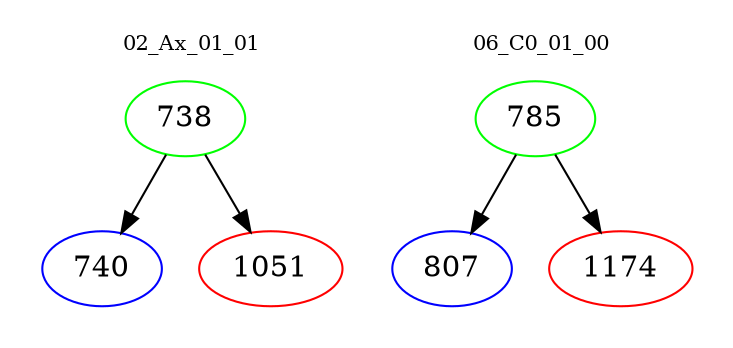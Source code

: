 digraph{
subgraph cluster_0 {
color = white
label = "02_Ax_01_01";
fontsize=10;
T0_738 [label="738", color="green"]
T0_738 -> T0_740 [color="black"]
T0_740 [label="740", color="blue"]
T0_738 -> T0_1051 [color="black"]
T0_1051 [label="1051", color="red"]
}
subgraph cluster_1 {
color = white
label = "06_C0_01_00";
fontsize=10;
T1_785 [label="785", color="green"]
T1_785 -> T1_807 [color="black"]
T1_807 [label="807", color="blue"]
T1_785 -> T1_1174 [color="black"]
T1_1174 [label="1174", color="red"]
}
}
